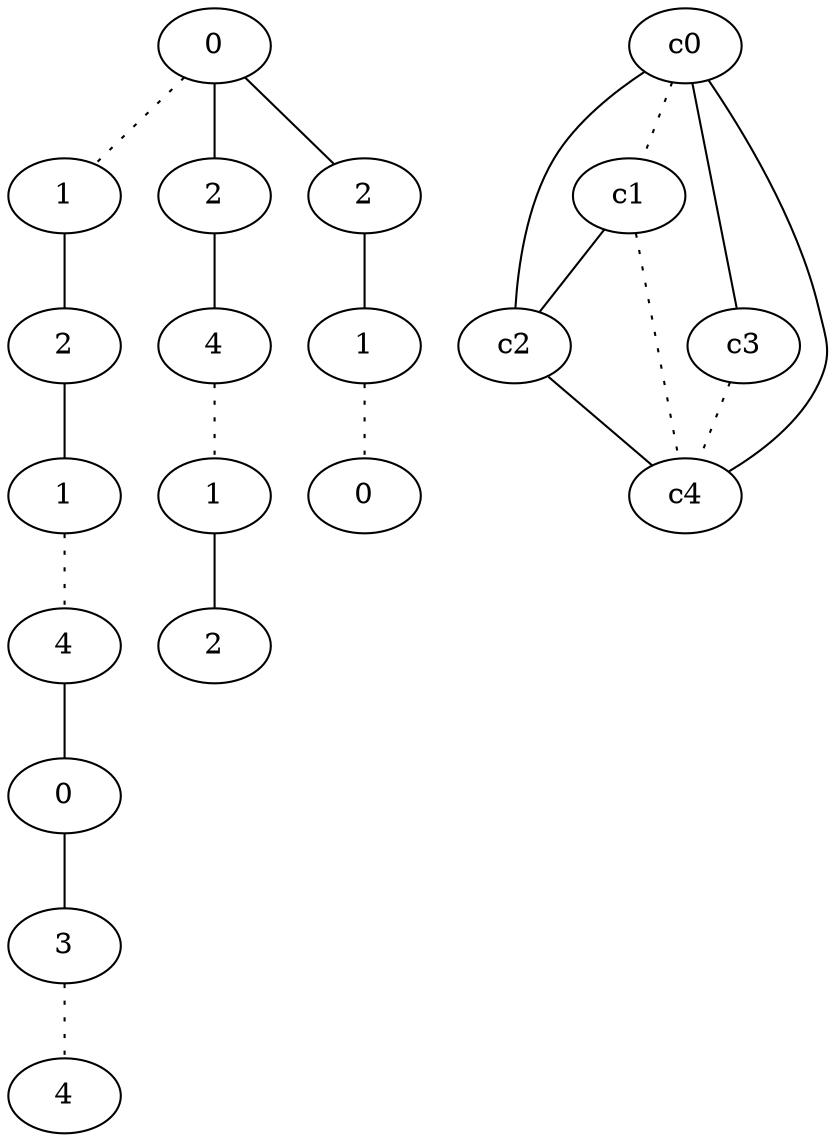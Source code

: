 graph {
a0[label=0];
a1[label=1];
a2[label=2];
a3[label=1];
a4[label=4];
a5[label=0];
a6[label=3];
a7[label=4];
a8[label=2];
a9[label=4];
a10[label=1];
a11[label=2];
a12[label=2];
a13[label=1];
a14[label=0];
a0 -- a1 [style=dotted];
a0 -- a8;
a0 -- a12;
a1 -- a2;
a2 -- a3;
a3 -- a4 [style=dotted];
a4 -- a5;
a5 -- a6;
a6 -- a7 [style=dotted];
a8 -- a9;
a9 -- a10 [style=dotted];
a10 -- a11;
a12 -- a13;
a13 -- a14 [style=dotted];
c0 -- c1 [style=dotted];
c0 -- c2;
c0 -- c3;
c0 -- c4;
c1 -- c2;
c1 -- c4 [style=dotted];
c2 -- c4;
c3 -- c4 [style=dotted];
}
